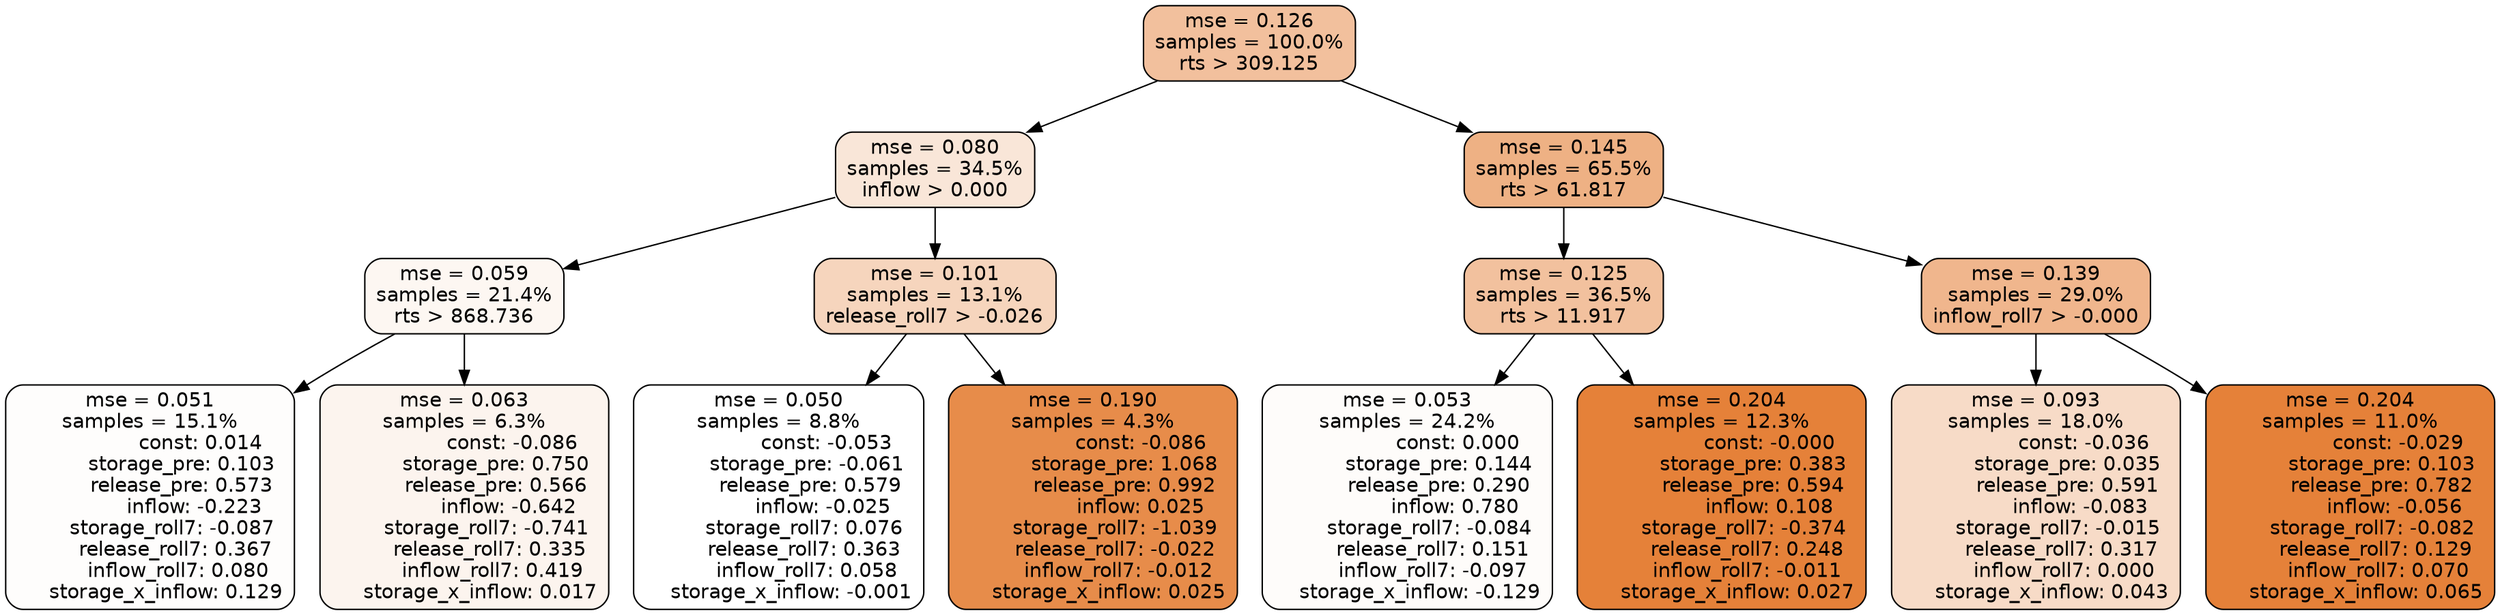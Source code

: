 digraph tree {
node [shape=rectangle, style="filled, rounded", color="black", fontname=helvetica] ;
edge [fontname=helvetica] ;
	"0" [label="mse = 0.126
samples = 100.0%
rts > 309.125", fillcolor="#f2c09d"]
	"8" [label="mse = 0.080
samples = 34.5%
inflow > 0.000", fillcolor="#f9e6d8"]
	"1" [label="mse = 0.145
samples = 65.5%
rts > 61.817", fillcolor="#eeb184"]
	"9" [label="mse = 0.059
samples = 21.4%
rts > 868.736", fillcolor="#fdf7f2"]
	"12" [label="mse = 0.101
samples = 13.1%
release_roll7 > -0.026", fillcolor="#f6d5bd"]
	"2" [label="mse = 0.125
samples = 36.5%
rts > 11.917", fillcolor="#f2c19e"]
	"5" [label="mse = 0.139
samples = 29.0%
inflow_roll7 > -0.000", fillcolor="#f0b68d"]
	"10" [label="mse = 0.051
samples = 15.1%
                const: 0.014
          storage_pre: 0.103
          release_pre: 0.573
              inflow: -0.223
       storage_roll7: -0.087
        release_roll7: 0.367
         inflow_roll7: 0.080
     storage_x_inflow: 0.129", fillcolor="#fefdfc"]
	"11" [label="mse = 0.063
samples = 6.3%
               const: -0.086
          storage_pre: 0.750
          release_pre: 0.566
              inflow: -0.642
       storage_roll7: -0.741
        release_roll7: 0.335
         inflow_roll7: 0.419
     storage_x_inflow: 0.017", fillcolor="#fcf4ee"]
	"13" [label="mse = 0.050
samples = 8.8%
               const: -0.053
         storage_pre: -0.061
          release_pre: 0.579
              inflow: -0.025
        storage_roll7: 0.076
        release_roll7: 0.363
         inflow_roll7: 0.058
    storage_x_inflow: -0.001", fillcolor="#ffffff"]
	"14" [label="mse = 0.190
samples = 4.3%
               const: -0.086
          storage_pre: 1.068
          release_pre: 0.992
               inflow: 0.025
       storage_roll7: -1.039
       release_roll7: -0.022
        inflow_roll7: -0.012
     storage_x_inflow: 0.025", fillcolor="#e78c4a"]
	"3" [label="mse = 0.053
samples = 24.2%
                const: 0.000
          storage_pre: 0.144
          release_pre: 0.290
               inflow: 0.780
       storage_roll7: -0.084
        release_roll7: 0.151
        inflow_roll7: -0.097
    storage_x_inflow: -0.129", fillcolor="#fefcfa"]
	"4" [label="mse = 0.204
samples = 12.3%
               const: -0.000
          storage_pre: 0.383
          release_pre: 0.594
               inflow: 0.108
       storage_roll7: -0.374
        release_roll7: 0.248
        inflow_roll7: -0.011
     storage_x_inflow: 0.027", fillcolor="#e58139"]
	"6" [label="mse = 0.093
samples = 18.0%
               const: -0.036
          storage_pre: 0.035
          release_pre: 0.591
              inflow: -0.083
       storage_roll7: -0.015
        release_roll7: 0.317
         inflow_roll7: 0.000
     storage_x_inflow: 0.043", fillcolor="#f7dbc7"]
	"7" [label="mse = 0.204
samples = 11.0%
               const: -0.029
          storage_pre: 0.103
          release_pre: 0.782
              inflow: -0.056
       storage_roll7: -0.082
        release_roll7: 0.129
         inflow_roll7: 0.070
     storage_x_inflow: 0.065", fillcolor="#e58139"]

	"0" -> "1"
	"0" -> "8"
	"8" -> "9"
	"8" -> "12"
	"1" -> "2"
	"1" -> "5"
	"9" -> "10"
	"9" -> "11"
	"12" -> "13"
	"12" -> "14"
	"2" -> "3"
	"2" -> "4"
	"5" -> "6"
	"5" -> "7"
}